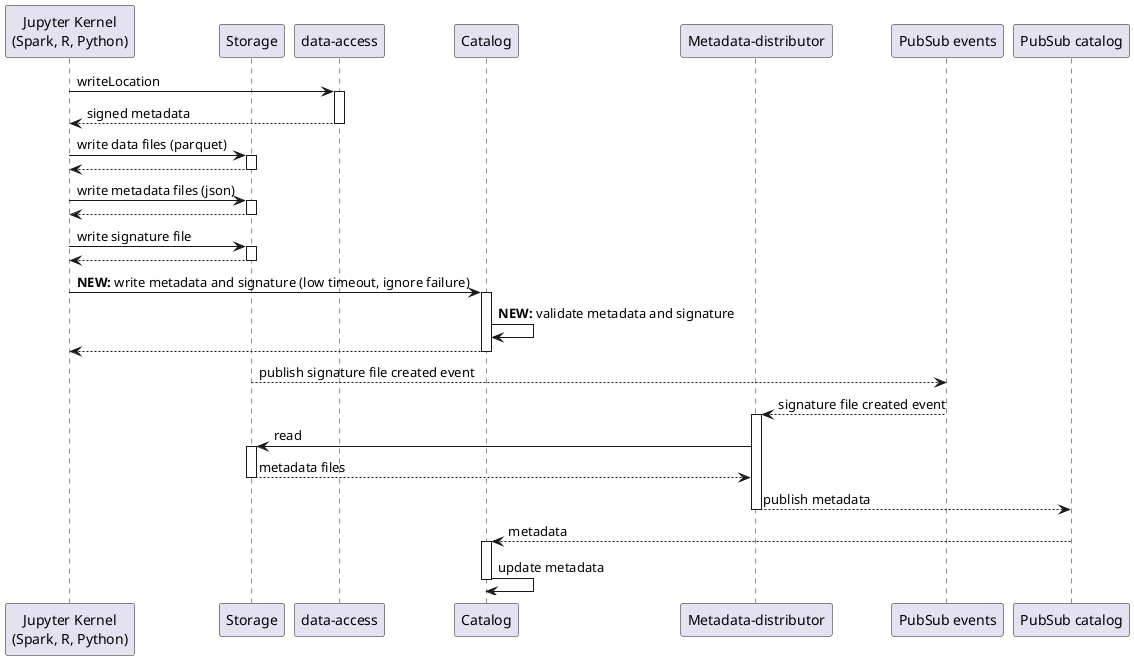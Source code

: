 @startuml

' Participants

participant "Jupyter Kernel\n(Spark, R, Python)" as kernel
participant "Storage" as storage
participant "data-access" as data_access
participant "Catalog" as catalog
participant "Metadata-distributor" as distributor
participant "PubSub events" as pubsubevents
participant "PubSub catalog" as pubsubcat


kernel->data_access ++: writeLocation
return signed metadata

kernel->storage ++: write data files (parquet)
return
kernel->storage ++: write metadata files (json)
return
kernel->storage ++: write signature file
return

kernel->catalog ++: <b>NEW:</b> write metadata and signature (low timeout, ignore failure)
catalog->catalog : <b>NEW:</b> validate metadata and signature
return

storage-->pubsubevents: publish signature file created event

pubsubevents-->distributor++: signature file created event
distributor->storage ++: read
return metadata files
distributor-->pubsubcat: publish metadata
deactivate

pubsubcat-->catalog++: metadata
catalog->catalog: update metadata

deactivate

@enduml